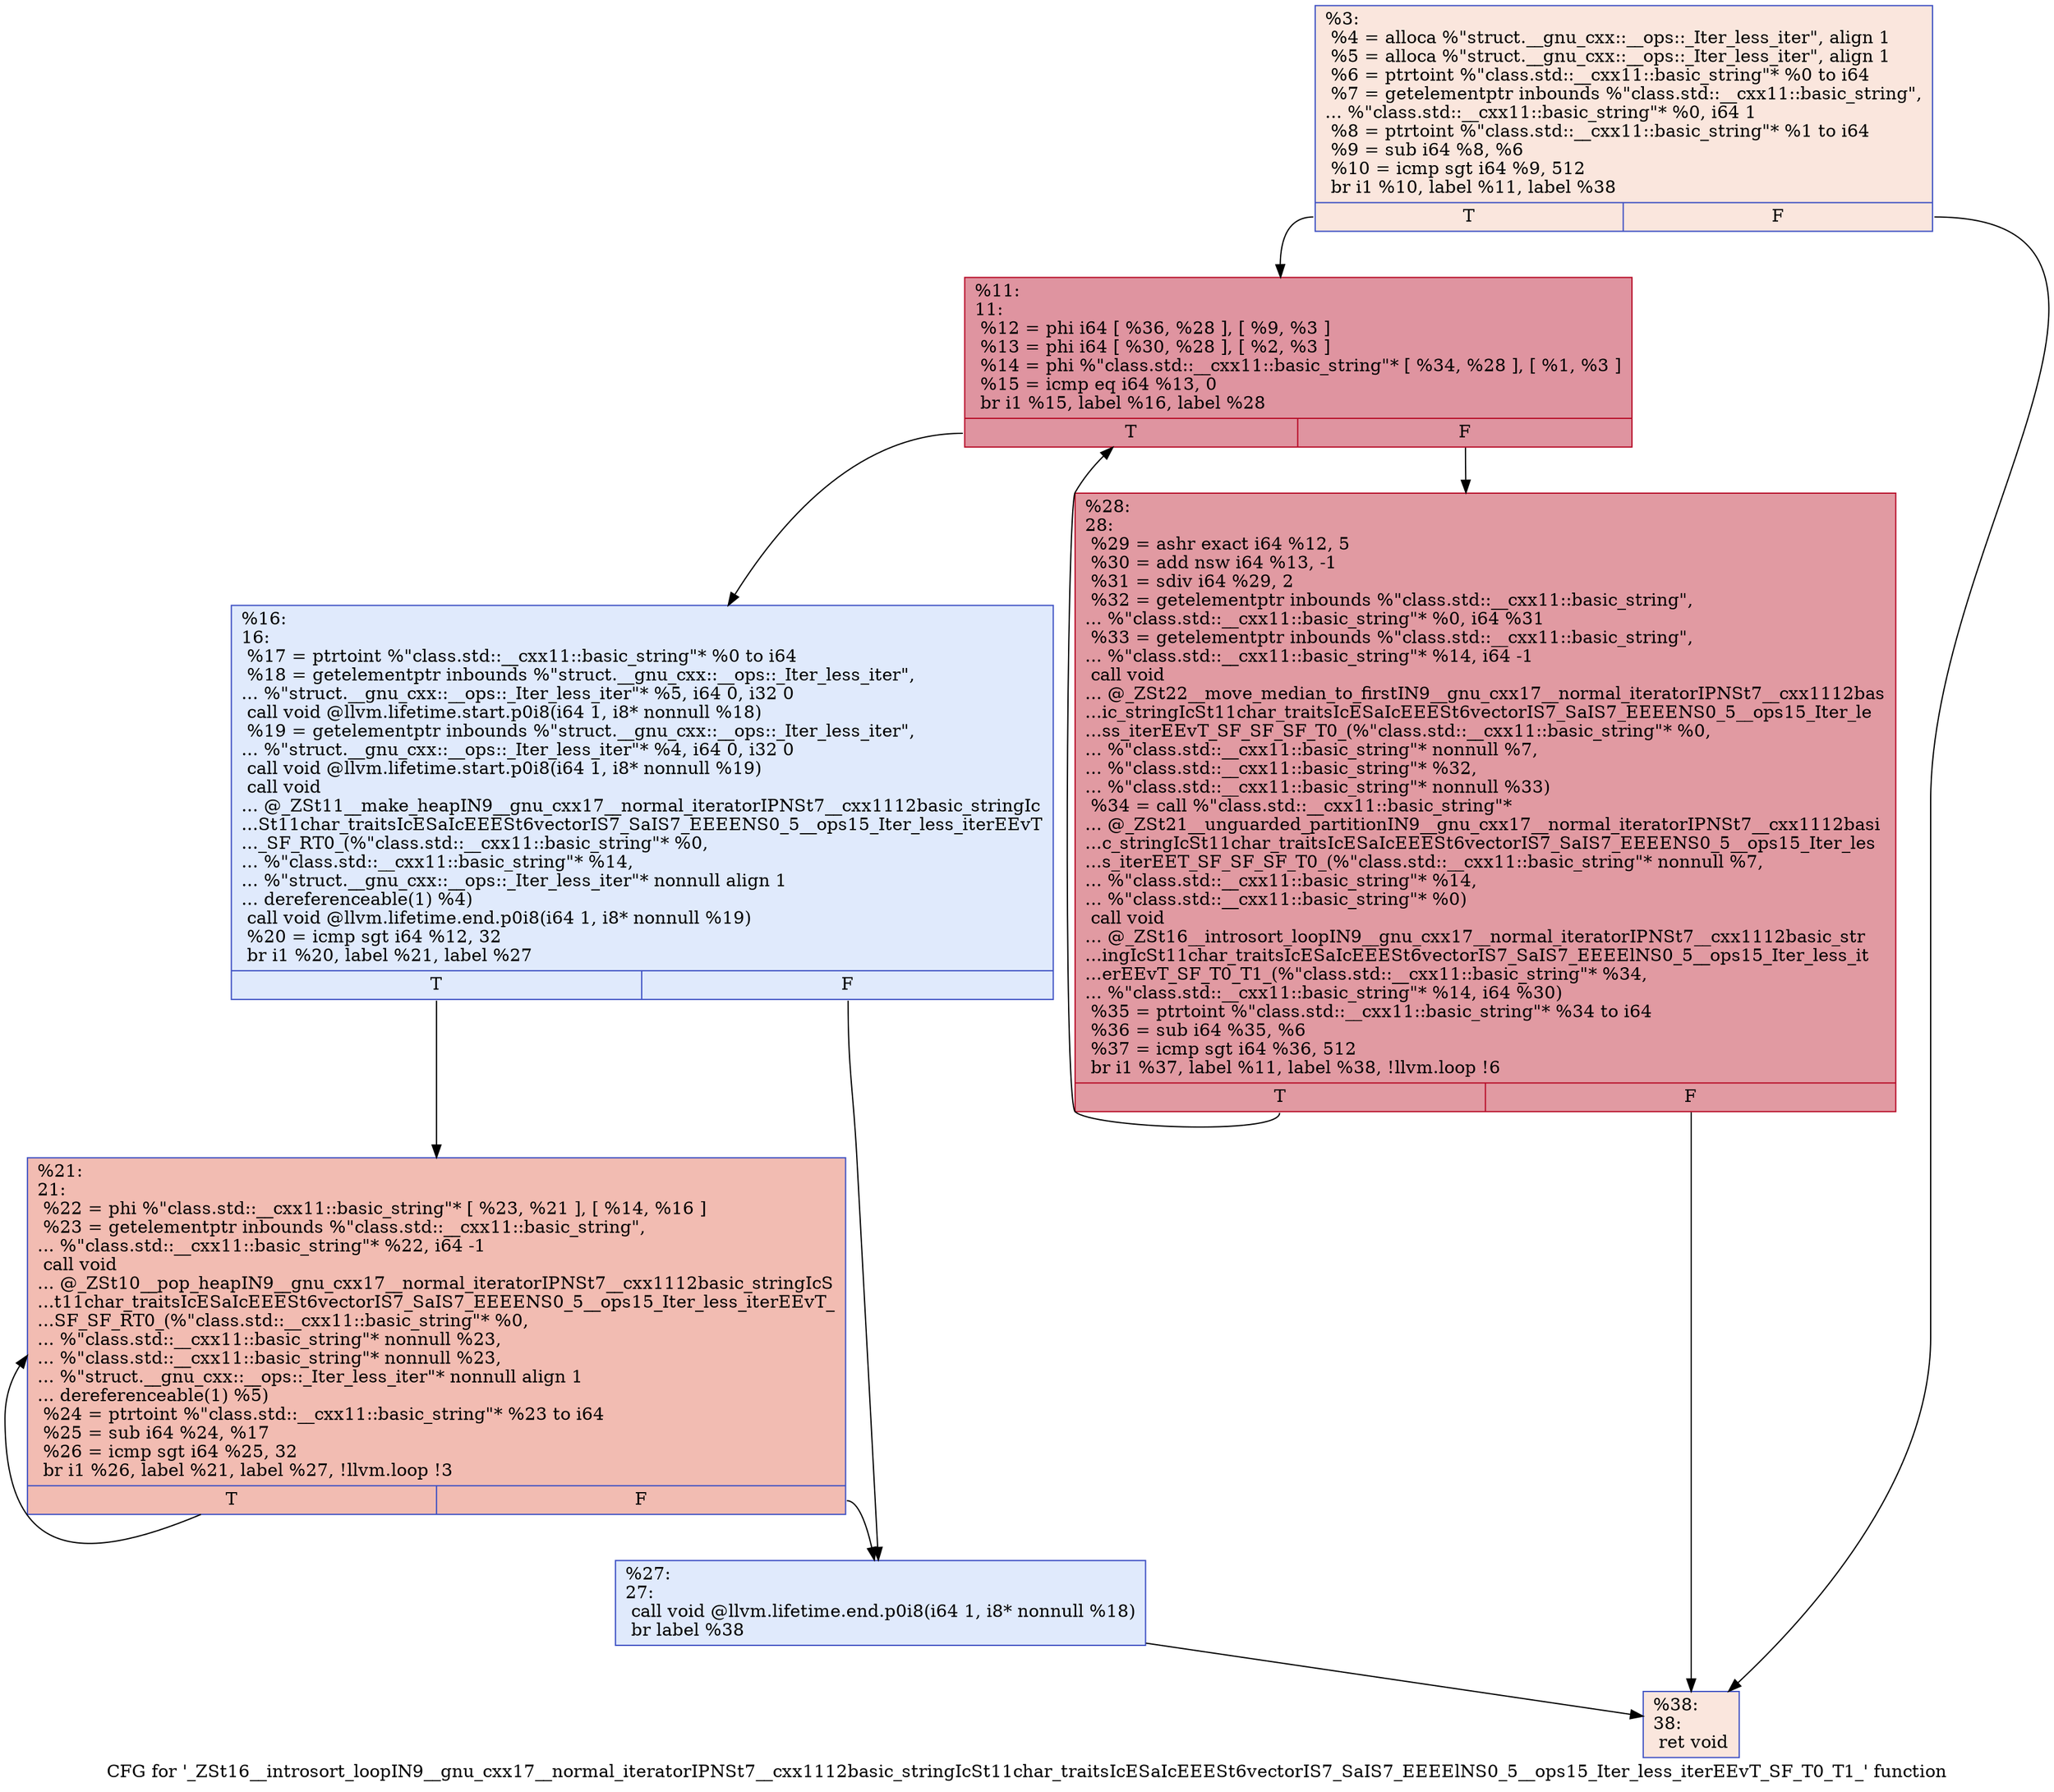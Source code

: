 digraph "CFG for '_ZSt16__introsort_loopIN9__gnu_cxx17__normal_iteratorIPNSt7__cxx1112basic_stringIcSt11char_traitsIcESaIcEEESt6vectorIS7_SaIS7_EEEElNS0_5__ops15_Iter_less_iterEEvT_SF_T0_T1_' function" {
	label="CFG for '_ZSt16__introsort_loopIN9__gnu_cxx17__normal_iteratorIPNSt7__cxx1112basic_stringIcSt11char_traitsIcESaIcEEESt6vectorIS7_SaIS7_EEEElNS0_5__ops15_Iter_less_iterEEvT_SF_T0_T1_' function";

	Node0x55ca99491f40 [shape=record,color="#3d50c3ff", style=filled, fillcolor="#f3c7b170",label="{%3:\l  %4 = alloca %\"struct.__gnu_cxx::__ops::_Iter_less_iter\", align 1\l  %5 = alloca %\"struct.__gnu_cxx::__ops::_Iter_less_iter\", align 1\l  %6 = ptrtoint %\"class.std::__cxx11::basic_string\"* %0 to i64\l  %7 = getelementptr inbounds %\"class.std::__cxx11::basic_string\",\l... %\"class.std::__cxx11::basic_string\"* %0, i64 1\l  %8 = ptrtoint %\"class.std::__cxx11::basic_string\"* %1 to i64\l  %9 = sub i64 %8, %6\l  %10 = icmp sgt i64 %9, 512\l  br i1 %10, label %11, label %38\l|{<s0>T|<s1>F}}"];
	Node0x55ca99491f40:s0 -> Node0x55ca99492000;
	Node0x55ca99491f40:s1 -> Node0x55ca99492360;
	Node0x55ca99492000 [shape=record,color="#b70d28ff", style=filled, fillcolor="#b70d2870",label="{%11:\l11:                                               \l  %12 = phi i64 [ %36, %28 ], [ %9, %3 ]\l  %13 = phi i64 [ %30, %28 ], [ %2, %3 ]\l  %14 = phi %\"class.std::__cxx11::basic_string\"* [ %34, %28 ], [ %1, %3 ]\l  %15 = icmp eq i64 %13, 0\l  br i1 %15, label %16, label %28\l|{<s0>T|<s1>F}}"];
	Node0x55ca99492000:s0 -> Node0x55ca99492670;
	Node0x55ca99492000:s1 -> Node0x55ca99492460;
	Node0x55ca99492670 [shape=record,color="#3d50c3ff", style=filled, fillcolor="#b9d0f970",label="{%16:\l16:                                               \l  %17 = ptrtoint %\"class.std::__cxx11::basic_string\"* %0 to i64\l  %18 = getelementptr inbounds %\"struct.__gnu_cxx::__ops::_Iter_less_iter\",\l... %\"struct.__gnu_cxx::__ops::_Iter_less_iter\"* %5, i64 0, i32 0\l  call void @llvm.lifetime.start.p0i8(i64 1, i8* nonnull %18)\l  %19 = getelementptr inbounds %\"struct.__gnu_cxx::__ops::_Iter_less_iter\",\l... %\"struct.__gnu_cxx::__ops::_Iter_less_iter\"* %4, i64 0, i32 0\l  call void @llvm.lifetime.start.p0i8(i64 1, i8* nonnull %19)\l  call void\l... @_ZSt11__make_heapIN9__gnu_cxx17__normal_iteratorIPNSt7__cxx1112basic_stringIc\l...St11char_traitsIcESaIcEEESt6vectorIS7_SaIS7_EEEENS0_5__ops15_Iter_less_iterEEvT\l..._SF_RT0_(%\"class.std::__cxx11::basic_string\"* %0,\l... %\"class.std::__cxx11::basic_string\"* %14,\l... %\"struct.__gnu_cxx::__ops::_Iter_less_iter\"* nonnull align 1\l... dereferenceable(1) %4)\l  call void @llvm.lifetime.end.p0i8(i64 1, i8* nonnull %19)\l  %20 = icmp sgt i64 %12, 32\l  br i1 %20, label %21, label %27\l|{<s0>T|<s1>F}}"];
	Node0x55ca99492670:s0 -> Node0x55ca99492db0;
	Node0x55ca99492670:s1 -> Node0x55ca99492e00;
	Node0x55ca99492db0 [shape=record,color="#3d50c3ff", style=filled, fillcolor="#e1675170",label="{%21:\l21:                                               \l  %22 = phi %\"class.std::__cxx11::basic_string\"* [ %23, %21 ], [ %14, %16 ]\l  %23 = getelementptr inbounds %\"class.std::__cxx11::basic_string\",\l... %\"class.std::__cxx11::basic_string\"* %22, i64 -1\l  call void\l... @_ZSt10__pop_heapIN9__gnu_cxx17__normal_iteratorIPNSt7__cxx1112basic_stringIcS\l...t11char_traitsIcESaIcEEESt6vectorIS7_SaIS7_EEEENS0_5__ops15_Iter_less_iterEEvT_\l...SF_SF_RT0_(%\"class.std::__cxx11::basic_string\"* %0,\l... %\"class.std::__cxx11::basic_string\"* nonnull %23,\l... %\"class.std::__cxx11::basic_string\"* nonnull %23,\l... %\"struct.__gnu_cxx::__ops::_Iter_less_iter\"* nonnull align 1\l... dereferenceable(1) %5)\l  %24 = ptrtoint %\"class.std::__cxx11::basic_string\"* %23 to i64\l  %25 = sub i64 %24, %17\l  %26 = icmp sgt i64 %25, 32\l  br i1 %26, label %21, label %27, !llvm.loop !3\l|{<s0>T|<s1>F}}"];
	Node0x55ca99492db0:s0 -> Node0x55ca99492db0;
	Node0x55ca99492db0:s1 -> Node0x55ca99492e00;
	Node0x55ca99492e00 [shape=record,color="#3d50c3ff", style=filled, fillcolor="#b9d0f970",label="{%27:\l27:                                               \l  call void @llvm.lifetime.end.p0i8(i64 1, i8* nonnull %18)\l  br label %38\l}"];
	Node0x55ca99492e00 -> Node0x55ca99492360;
	Node0x55ca99492460 [shape=record,color="#b70d28ff", style=filled, fillcolor="#bb1b2c70",label="{%28:\l28:                                               \l  %29 = ashr exact i64 %12, 5\l  %30 = add nsw i64 %13, -1\l  %31 = sdiv i64 %29, 2\l  %32 = getelementptr inbounds %\"class.std::__cxx11::basic_string\",\l... %\"class.std::__cxx11::basic_string\"* %0, i64 %31\l  %33 = getelementptr inbounds %\"class.std::__cxx11::basic_string\",\l... %\"class.std::__cxx11::basic_string\"* %14, i64 -1\l  call void\l... @_ZSt22__move_median_to_firstIN9__gnu_cxx17__normal_iteratorIPNSt7__cxx1112bas\l...ic_stringIcSt11char_traitsIcESaIcEEESt6vectorIS7_SaIS7_EEEENS0_5__ops15_Iter_le\l...ss_iterEEvT_SF_SF_SF_T0_(%\"class.std::__cxx11::basic_string\"* %0,\l... %\"class.std::__cxx11::basic_string\"* nonnull %7,\l... %\"class.std::__cxx11::basic_string\"* %32,\l... %\"class.std::__cxx11::basic_string\"* nonnull %33)\l  %34 = call %\"class.std::__cxx11::basic_string\"*\l... @_ZSt21__unguarded_partitionIN9__gnu_cxx17__normal_iteratorIPNSt7__cxx1112basi\l...c_stringIcSt11char_traitsIcESaIcEEESt6vectorIS7_SaIS7_EEEENS0_5__ops15_Iter_les\l...s_iterEET_SF_SF_SF_T0_(%\"class.std::__cxx11::basic_string\"* nonnull %7,\l... %\"class.std::__cxx11::basic_string\"* %14,\l... %\"class.std::__cxx11::basic_string\"* %0)\l  call void\l... @_ZSt16__introsort_loopIN9__gnu_cxx17__normal_iteratorIPNSt7__cxx1112basic_str\l...ingIcSt11char_traitsIcESaIcEEESt6vectorIS7_SaIS7_EEEElNS0_5__ops15_Iter_less_it\l...erEEvT_SF_T0_T1_(%\"class.std::__cxx11::basic_string\"* %34,\l... %\"class.std::__cxx11::basic_string\"* %14, i64 %30)\l  %35 = ptrtoint %\"class.std::__cxx11::basic_string\"* %34 to i64\l  %36 = sub i64 %35, %6\l  %37 = icmp sgt i64 %36, 512\l  br i1 %37, label %11, label %38, !llvm.loop !6\l|{<s0>T|<s1>F}}"];
	Node0x55ca99492460:s0 -> Node0x55ca99492000;
	Node0x55ca99492460:s1 -> Node0x55ca99492360;
	Node0x55ca99492360 [shape=record,color="#3d50c3ff", style=filled, fillcolor="#f3c7b170",label="{%38:\l38:                                               \l  ret void\l}"];
}
